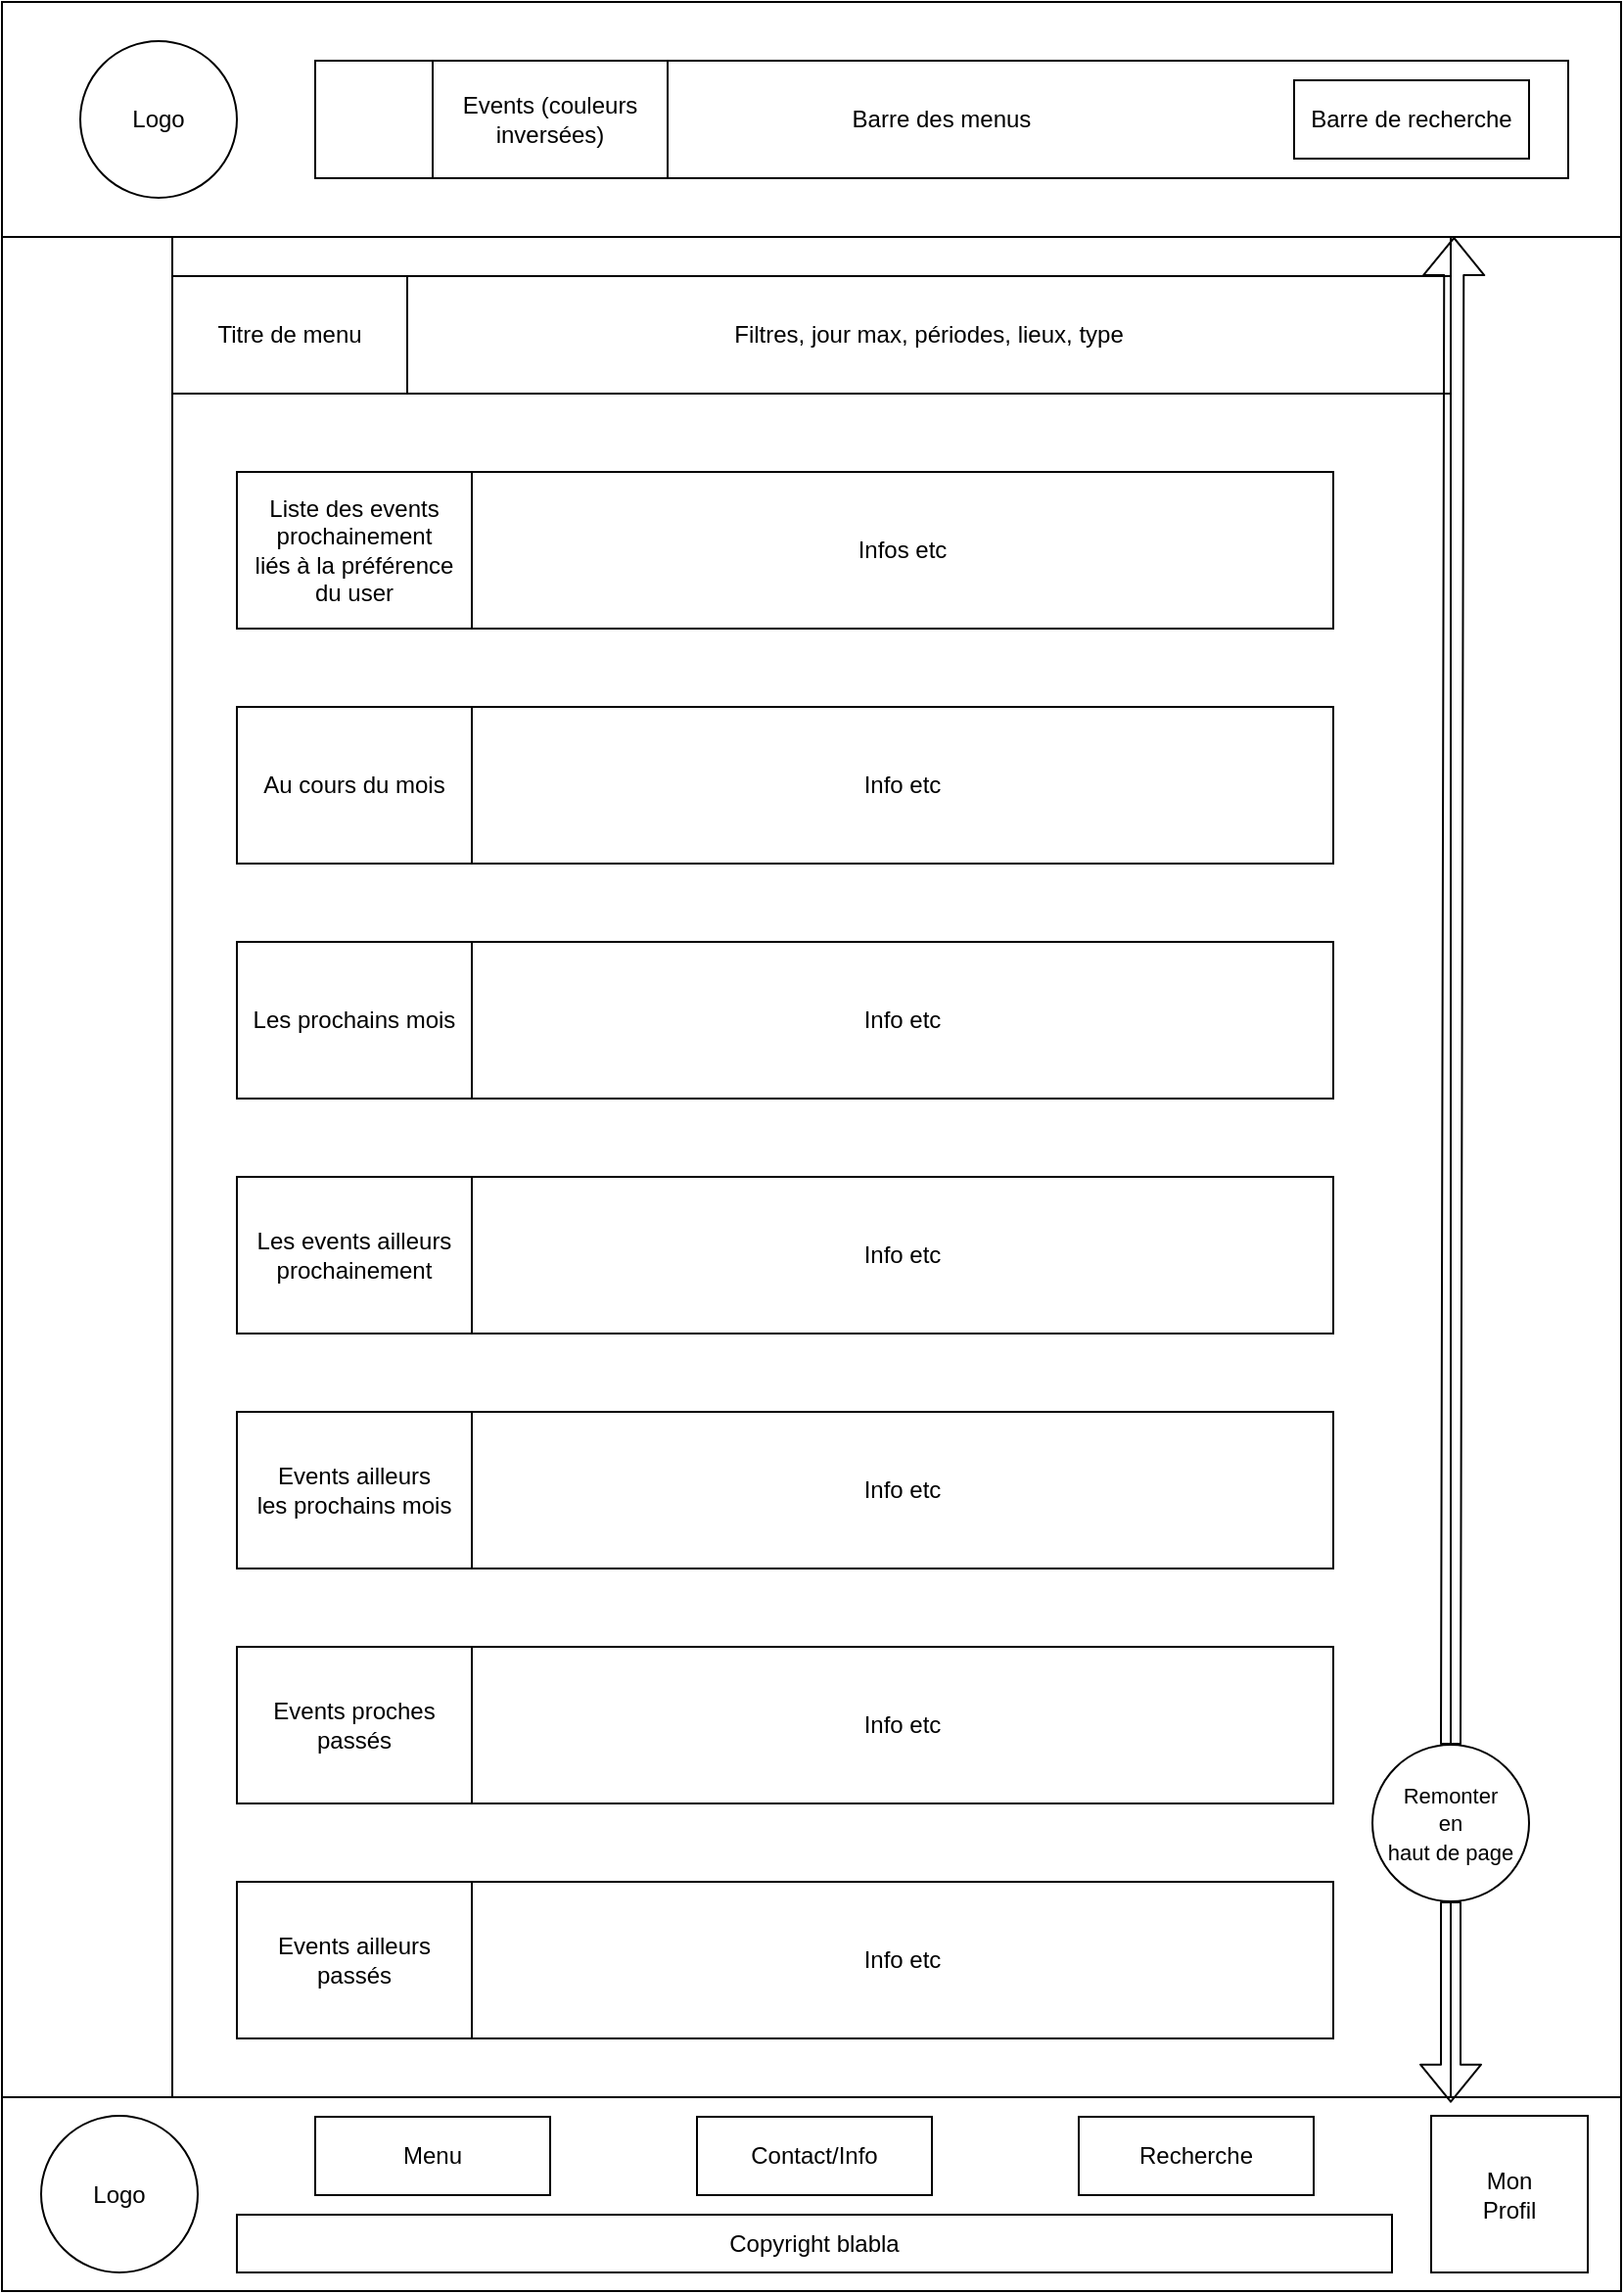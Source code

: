 <mxfile version="13.9.5" type="device"><diagram id="jGHna3xB51QaYU3SrOQf" name="Page-1"><mxGraphModel dx="1422" dy="822" grid="1" gridSize="10" guides="1" tooltips="1" connect="1" arrows="1" fold="1" page="1" pageScale="1" pageWidth="827" pageHeight="1169" math="0" shadow="0"><root><mxCell id="0"/><mxCell id="1" parent="0"/><mxCell id="939zkdpU0bwfOFi4GFX4-22" value="Filtres, jour max, périodes, lieux, type" style="rounded=0;whiteSpace=wrap;html=1;" vertex="1" parent="1"><mxGeometry x="207" y="140" width="533" height="60" as="geometry"/></mxCell><mxCell id="939zkdpU0bwfOFi4GFX4-1" value="" style="rounded=0;whiteSpace=wrap;html=1;" vertex="1" parent="1"><mxGeometry x="740" y="120" width="87" height="950" as="geometry"/></mxCell><mxCell id="CgVz2G0wK_aqsIFvUnBO-1" value="" style="rounded=0;whiteSpace=wrap;html=1;" parent="1" vertex="1"><mxGeometry width="827" height="120" as="geometry"/></mxCell><mxCell id="CgVz2G0wK_aqsIFvUnBO-2" value="Barre des menus" style="rounded=0;whiteSpace=wrap;html=1;" parent="1" vertex="1"><mxGeometry x="160" y="30" width="640" height="60" as="geometry"/></mxCell><mxCell id="CgVz2G0wK_aqsIFvUnBO-3" value="Barre de recherche" style="rounded=0;whiteSpace=wrap;html=1;" parent="1" vertex="1"><mxGeometry x="660" y="40" width="120" height="40" as="geometry"/></mxCell><mxCell id="CgVz2G0wK_aqsIFvUnBO-4" value="&lt;div&gt;Logo&lt;/div&gt;" style="ellipse;whiteSpace=wrap;html=1;aspect=fixed;" parent="1" vertex="1"><mxGeometry x="40" y="20" width="80" height="80" as="geometry"/></mxCell><mxCell id="CgVz2G0wK_aqsIFvUnBO-5" value="" style="rounded=0;whiteSpace=wrap;html=1;" parent="1" vertex="1"><mxGeometry y="1070" width="827" height="99" as="geometry"/></mxCell><mxCell id="CgVz2G0wK_aqsIFvUnBO-6" value="Logo" style="ellipse;whiteSpace=wrap;html=1;aspect=fixed;" parent="1" vertex="1"><mxGeometry x="20" y="1079.5" width="80" height="80" as="geometry"/></mxCell><mxCell id="CgVz2G0wK_aqsIFvUnBO-7" value="Copyright blabla" style="rounded=0;whiteSpace=wrap;html=1;" parent="1" vertex="1"><mxGeometry x="120" y="1130" width="590" height="29.5" as="geometry"/></mxCell><mxCell id="CgVz2G0wK_aqsIFvUnBO-8" value="Mon&lt;br&gt;Profil" style="whiteSpace=wrap;html=1;aspect=fixed;" parent="1" vertex="1"><mxGeometry x="730" y="1079.5" width="80" height="80" as="geometry"/></mxCell><mxCell id="CgVz2G0wK_aqsIFvUnBO-9" value="Menu" style="rounded=0;whiteSpace=wrap;html=1;" parent="1" vertex="1"><mxGeometry x="160" y="1080" width="120" height="40" as="geometry"/></mxCell><mxCell id="CgVz2G0wK_aqsIFvUnBO-10" value="Contact/Info" style="rounded=0;whiteSpace=wrap;html=1;" parent="1" vertex="1"><mxGeometry x="355" y="1080" width="120" height="40" as="geometry"/></mxCell><mxCell id="CgVz2G0wK_aqsIFvUnBO-11" value="Recherche" style="rounded=0;whiteSpace=wrap;html=1;" parent="1" vertex="1"><mxGeometry x="550" y="1080" width="120" height="40" as="geometry"/></mxCell><mxCell id="CgVz2G0wK_aqsIFvUnBO-13" value="Titre de menu" style="rounded=0;whiteSpace=wrap;html=1;" parent="1" vertex="1"><mxGeometry x="87" y="140" width="120" height="60" as="geometry"/></mxCell><mxCell id="CgVz2G0wK_aqsIFvUnBO-17" value="&lt;font style=&quot;font-size: 11px&quot;&gt;Remonter&lt;br&gt;en&lt;br&gt;haut de page&lt;/font&gt;" style="ellipse;whiteSpace=wrap;html=1;aspect=fixed;" parent="1" vertex="1"><mxGeometry x="700" y="890" width="80" height="80" as="geometry"/></mxCell><mxCell id="CgVz2G0wK_aqsIFvUnBO-20" value="" style="shape=flexArrow;endArrow=classic;html=1;exitX=0.5;exitY=0;exitDx=0;exitDy=0;entryX=0.895;entryY=0;entryDx=0;entryDy=0;entryPerimeter=0;" parent="1" source="CgVz2G0wK_aqsIFvUnBO-17" edge="1"><mxGeometry width="50" height="50" relative="1" as="geometry"><mxPoint x="390" y="780" as="sourcePoint"/><mxPoint x="741.665" y="120" as="targetPoint"/></mxGeometry></mxCell><mxCell id="CgVz2G0wK_aqsIFvUnBO-21" value="" style="shape=flexArrow;endArrow=classic;html=1;exitX=0.5;exitY=1;exitDx=0;exitDy=0;entryX=0.893;entryY=1.003;entryDx=0;entryDy=0;entryPerimeter=0;" parent="1" source="CgVz2G0wK_aqsIFvUnBO-17" edge="1"><mxGeometry width="50" height="50" relative="1" as="geometry"><mxPoint x="390" y="780" as="sourcePoint"/><mxPoint x="740.011" y="1072.85" as="targetPoint"/></mxGeometry></mxCell><mxCell id="939zkdpU0bwfOFi4GFX4-4" value="" style="rounded=0;whiteSpace=wrap;html=1;" vertex="1" parent="1"><mxGeometry y="120" width="87" height="950" as="geometry"/></mxCell><mxCell id="939zkdpU0bwfOFi4GFX4-6" value="Events (couleurs inversées)" style="rounded=0;whiteSpace=wrap;html=1;" vertex="1" parent="1"><mxGeometry x="220" y="30" width="120" height="60" as="geometry"/></mxCell><mxCell id="939zkdpU0bwfOFi4GFX4-8" value="Liste des events&lt;br&gt;prochainement&lt;br&gt;liés à la préférence du user" style="rounded=0;whiteSpace=wrap;html=1;" vertex="1" parent="1"><mxGeometry x="120" y="240" width="120" height="80" as="geometry"/></mxCell><mxCell id="939zkdpU0bwfOFi4GFX4-9" value="Infos etc" style="rounded=0;whiteSpace=wrap;html=1;" vertex="1" parent="1"><mxGeometry x="240" y="240" width="440" height="80" as="geometry"/></mxCell><mxCell id="939zkdpU0bwfOFi4GFX4-10" value="Au cours du mois" style="rounded=0;whiteSpace=wrap;html=1;" vertex="1" parent="1"><mxGeometry x="120" y="360" width="120" height="80" as="geometry"/></mxCell><mxCell id="939zkdpU0bwfOFi4GFX4-11" value="Info etc" style="rounded=0;whiteSpace=wrap;html=1;" vertex="1" parent="1"><mxGeometry x="240" y="360" width="440" height="80" as="geometry"/></mxCell><mxCell id="939zkdpU0bwfOFi4GFX4-12" value="Les prochains mois" style="rounded=0;whiteSpace=wrap;html=1;" vertex="1" parent="1"><mxGeometry x="120" y="480" width="120" height="80" as="geometry"/></mxCell><mxCell id="939zkdpU0bwfOFi4GFX4-13" value="Info etc" style="rounded=0;whiteSpace=wrap;html=1;" vertex="1" parent="1"><mxGeometry x="240" y="480" width="440" height="80" as="geometry"/></mxCell><mxCell id="939zkdpU0bwfOFi4GFX4-14" value="Les events ailleurs&lt;br&gt;prochainement" style="rounded=0;whiteSpace=wrap;html=1;" vertex="1" parent="1"><mxGeometry x="120" y="600" width="120" height="80" as="geometry"/></mxCell><mxCell id="939zkdpU0bwfOFi4GFX4-15" value="Info etc" style="rounded=0;whiteSpace=wrap;html=1;" vertex="1" parent="1"><mxGeometry x="240" y="600" width="440" height="80" as="geometry"/></mxCell><mxCell id="939zkdpU0bwfOFi4GFX4-16" value="Events ailleurs&lt;br&gt;les prochains mois" style="rounded=0;whiteSpace=wrap;html=1;" vertex="1" parent="1"><mxGeometry x="120" y="720" width="120" height="80" as="geometry"/></mxCell><mxCell id="939zkdpU0bwfOFi4GFX4-17" value="Info etc" style="rounded=0;whiteSpace=wrap;html=1;" vertex="1" parent="1"><mxGeometry x="240" y="720" width="440" height="80" as="geometry"/></mxCell><mxCell id="939zkdpU0bwfOFi4GFX4-18" value="Events proches passés" style="rounded=0;whiteSpace=wrap;html=1;" vertex="1" parent="1"><mxGeometry x="120" y="840" width="120" height="80" as="geometry"/></mxCell><mxCell id="939zkdpU0bwfOFi4GFX4-19" value="Events ailleurs&lt;br&gt;passés" style="rounded=0;whiteSpace=wrap;html=1;" vertex="1" parent="1"><mxGeometry x="120" y="960" width="120" height="80" as="geometry"/></mxCell><mxCell id="939zkdpU0bwfOFi4GFX4-20" value="Info etc" style="rounded=0;whiteSpace=wrap;html=1;" vertex="1" parent="1"><mxGeometry x="240" y="840" width="440" height="80" as="geometry"/></mxCell><mxCell id="939zkdpU0bwfOFi4GFX4-21" value="Info etc" style="rounded=0;whiteSpace=wrap;html=1;" vertex="1" parent="1"><mxGeometry x="240" y="960" width="440" height="80" as="geometry"/></mxCell></root></mxGraphModel></diagram></mxfile>